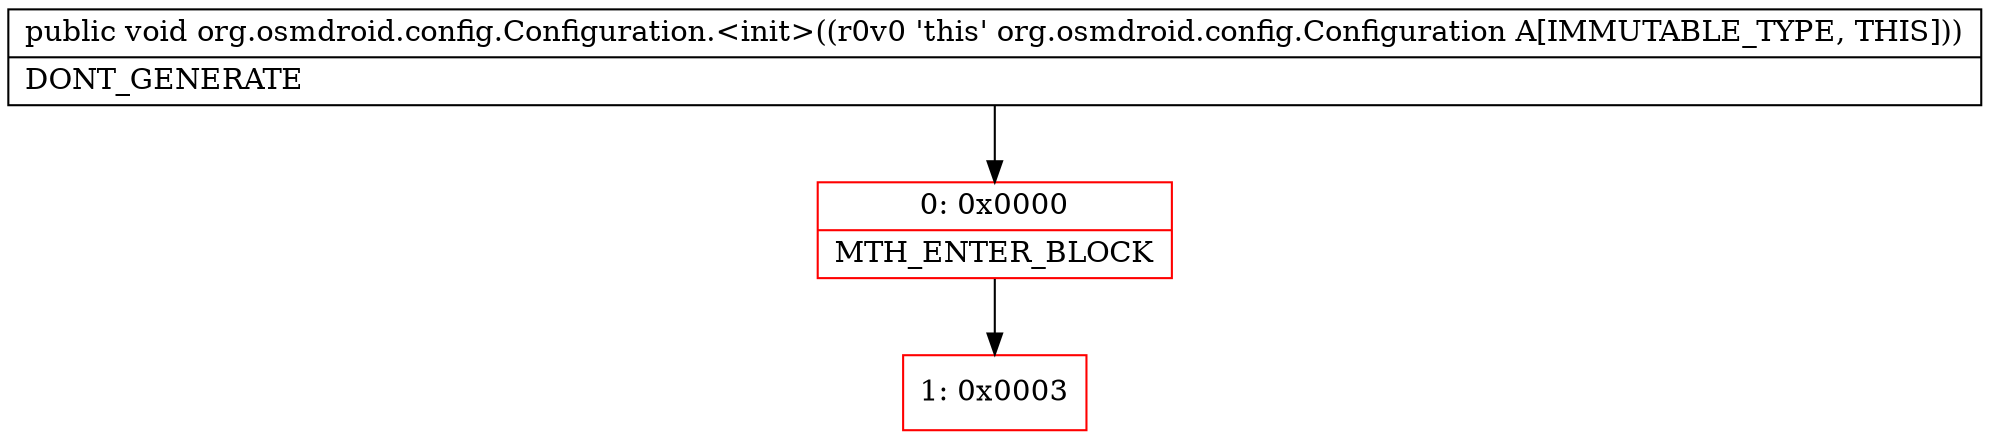 digraph "CFG fororg.osmdroid.config.Configuration.\<init\>()V" {
subgraph cluster_Region_970109016 {
label = "R(0)";
node [shape=record,color=blue];
}
Node_0 [shape=record,color=red,label="{0\:\ 0x0000|MTH_ENTER_BLOCK\l}"];
Node_1 [shape=record,color=red,label="{1\:\ 0x0003}"];
MethodNode[shape=record,label="{public void org.osmdroid.config.Configuration.\<init\>((r0v0 'this' org.osmdroid.config.Configuration A[IMMUTABLE_TYPE, THIS]))  | DONT_GENERATE\l}"];
MethodNode -> Node_0;
Node_0 -> Node_1;
}

